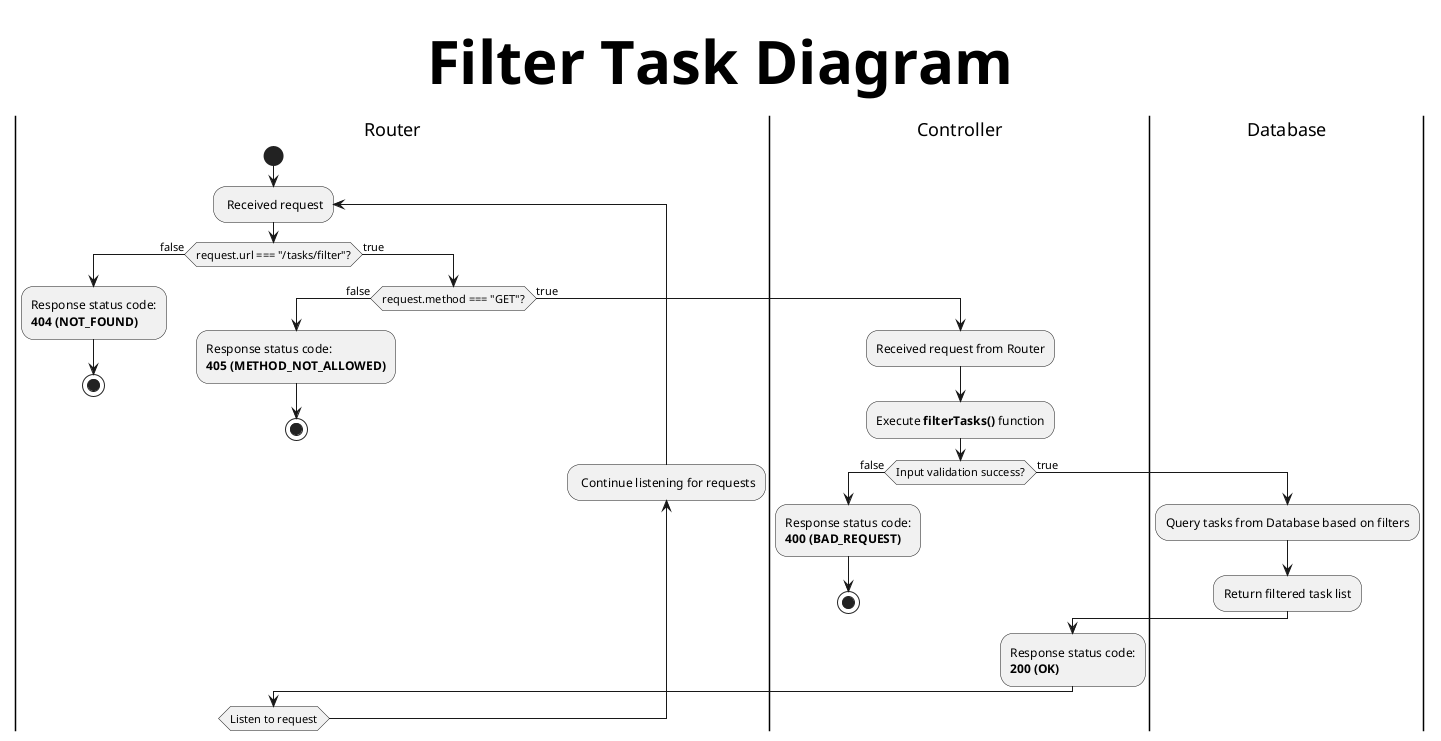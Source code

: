 @startuml
title Filter Task Diagram
skinparam titleFontSize 60
|Router|
start
repeat: Received request

if (request.url === "/tasks/filter"?) then (false)
    :Response status code:
    **404 (NOT_FOUND)**;
    stop
else (true)
    if (request.method === "GET"?) then (false)
        :Response status code:
        **405 (METHOD_NOT_ALLOWED)**;
        stop
    else (true)
        |Controller|
        :Received request from Router;
        :Execute **filterTasks()** function;

        if (Input validation success?) then (false)
            :Response status code:
            **400 (BAD_REQUEST)**;
            'Validation failed
            stop
        else (true)
            |Database|
            :Query tasks from Database based on filters;
            :Return filtered task list;
            
            |Controller|
            :Response status code:
            **200 (OK)**;
        endif
    endif
endif

|Router|
backward: Continue listening for requests;
repeat while (Listen to request)
@enduml